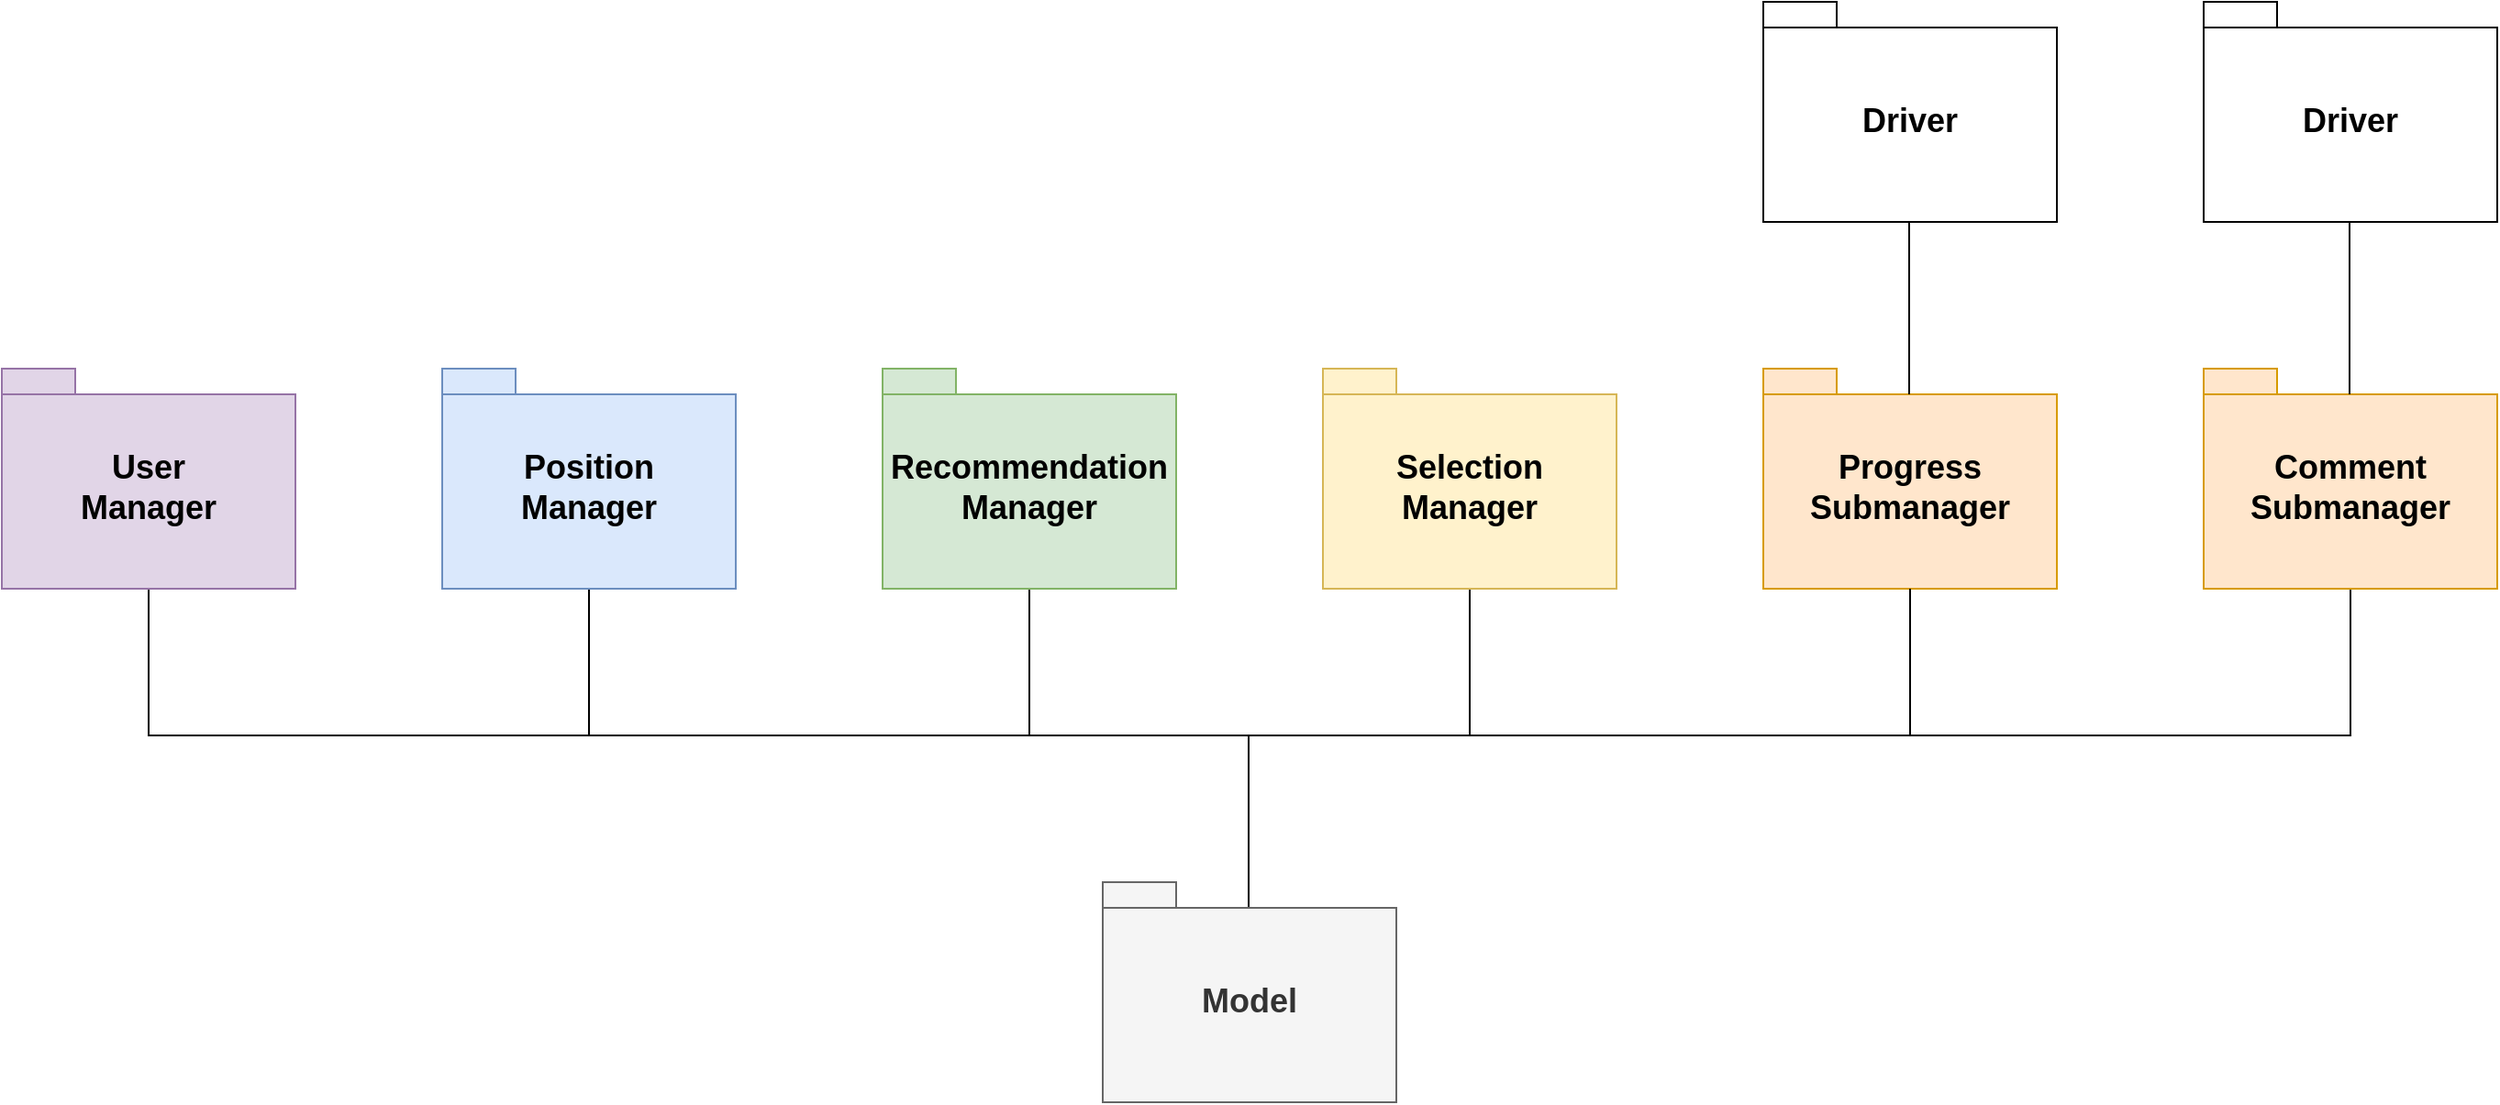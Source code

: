 <mxfile version="26.0.3">
  <diagram name="Pagina-1" id="yf-BKiDXQhI0jdjFcKZS">
    <mxGraphModel grid="1" page="1" gridSize="10" guides="1" tooltips="1" connect="1" arrows="1" fold="1" pageScale="1" pageWidth="1654" pageHeight="1169" math="0" shadow="0">
      <root>
        <mxCell id="0" />
        <mxCell id="1" parent="0" />
        <mxCell id="AB3pLkW4E-lYDSC-gbSm-13" style="edgeStyle=orthogonalEdgeStyle;rounded=0;orthogonalLoop=1;jettySize=auto;html=1;exitX=0.497;exitY=0.115;exitDx=0;exitDy=0;exitPerimeter=0;endArrow=none;endFill=0;" edge="1" parent="1" source="BojsAb8yuSy9c4oE_wHq-1" target="AB3pLkW4E-lYDSC-gbSm-8">
          <mxGeometry relative="1" as="geometry">
            <Array as="points">
              <mxPoint x="719" y="440" />
              <mxPoint x="1320" y="440" />
            </Array>
          </mxGeometry>
        </mxCell>
        <mxCell id="BojsAb8yuSy9c4oE_wHq-1" value="Model" style="shape=folder;fontStyle=1;spacingTop=10;tabWidth=40;tabHeight=14;tabPosition=left;html=1;whiteSpace=wrap;color=#808080;fontSize=18;fillColor=#f5f5f5;fontColor=#333333;strokeColor=#666666;" vertex="1" parent="1">
          <mxGeometry x="640" y="520" width="160" height="120" as="geometry" />
        </mxCell>
        <mxCell id="BojsAb8yuSy9c4oE_wHq-4" value="" style="endArrow=none;html=1;rounded=0;entryX=0.5;entryY=1;entryDx=0;entryDy=0;entryPerimeter=0;fontSize=18;" edge="1" parent="1">
          <mxGeometry width="50" height="50" relative="1" as="geometry">
            <mxPoint x="720" y="440" as="sourcePoint" />
            <mxPoint x="600" y="360" as="targetPoint" />
            <Array as="points">
              <mxPoint x="600" y="440" />
            </Array>
          </mxGeometry>
        </mxCell>
        <mxCell id="BojsAb8yuSy9c4oE_wHq-5" value="" style="endArrow=none;html=1;rounded=0;entryX=0.5;entryY=1;entryDx=0;entryDy=0;entryPerimeter=0;fontSize=18;" edge="1" parent="1">
          <mxGeometry width="50" height="50" relative="1" as="geometry">
            <mxPoint x="720" y="440" as="sourcePoint" />
            <mxPoint x="840" y="360" as="targetPoint" />
            <Array as="points">
              <mxPoint x="840" y="440" />
            </Array>
          </mxGeometry>
        </mxCell>
        <mxCell id="BojsAb8yuSy9c4oE_wHq-7" value="" style="endArrow=none;html=1;rounded=0;entryX=0.5;entryY=1;entryDx=0;entryDy=0;entryPerimeter=0;fontSize=18;" edge="1" parent="1">
          <mxGeometry width="50" height="50" relative="1" as="geometry">
            <mxPoint x="360" y="440" as="sourcePoint" />
            <mxPoint x="120" y="360" as="targetPoint" />
            <Array as="points">
              <mxPoint x="120" y="440" />
            </Array>
          </mxGeometry>
        </mxCell>
        <mxCell id="BojsAb8yuSy9c4oE_wHq-12" value="" style="endArrow=none;html=1;rounded=0;fontSize=18;" edge="1" parent="1">
          <mxGeometry width="50" height="50" relative="1" as="geometry">
            <mxPoint x="360" y="440" as="sourcePoint" />
            <mxPoint x="600" y="440" as="targetPoint" />
          </mxGeometry>
        </mxCell>
        <mxCell id="WuDzu2CmWsdD6GYqzCf2-1" value="" style="endArrow=none;html=1;rounded=0;entryX=0.5;entryY=1;entryDx=0;entryDy=0;entryPerimeter=0;fontSize=18;" edge="1" parent="1">
          <mxGeometry width="50" height="50" relative="1" as="geometry">
            <mxPoint x="480" y="440" as="sourcePoint" />
            <mxPoint x="360" y="360" as="targetPoint" />
            <Array as="points">
              <mxPoint x="360" y="440" />
            </Array>
          </mxGeometry>
        </mxCell>
        <mxCell id="AB3pLkW4E-lYDSC-gbSm-2" value="Position&lt;div&gt;Manager&lt;/div&gt;" style="shape=folder;fontStyle=1;spacingTop=10;tabWidth=40;tabHeight=14;tabPosition=left;html=1;whiteSpace=wrap;color=#808080;fontSize=18;fillColor=#dae8fc;strokeColor=#6c8ebf;" vertex="1" parent="1">
          <mxGeometry x="280" y="240" width="160" height="120" as="geometry" />
        </mxCell>
        <mxCell id="AB3pLkW4E-lYDSC-gbSm-3" value="Recommendation Manager" style="shape=folder;fontStyle=1;spacingTop=10;tabWidth=40;tabHeight=14;tabPosition=left;html=1;whiteSpace=wrap;color=#808080;fontSize=18;fillColor=#d5e8d4;strokeColor=#82b366;" vertex="1" parent="1">
          <mxGeometry x="520" y="240" width="160" height="120" as="geometry" />
        </mxCell>
        <mxCell id="AB3pLkW4E-lYDSC-gbSm-4" value="Selection Manager" style="shape=folder;fontStyle=1;spacingTop=10;tabWidth=40;tabHeight=14;tabPosition=left;html=1;whiteSpace=wrap;color=#808080;fontSize=18;fillColor=#fff2cc;strokeColor=#d6b656;" vertex="1" parent="1">
          <mxGeometry x="760" y="240" width="160" height="120" as="geometry" />
        </mxCell>
        <mxCell id="AB3pLkW4E-lYDSC-gbSm-5" value="User&lt;div&gt;Manager&lt;/div&gt;" style="shape=folder;fontStyle=1;spacingTop=10;tabWidth=40;tabHeight=14;tabPosition=left;html=1;whiteSpace=wrap;color=#808080;fontSize=18;fillColor=#e1d5e7;strokeColor=#9673a6;" vertex="1" parent="1">
          <mxGeometry x="40" y="240" width="160" height="120" as="geometry" />
        </mxCell>
        <mxCell id="AB3pLkW4E-lYDSC-gbSm-6" value="Driver" style="shape=folder;fontStyle=1;spacingTop=10;tabWidth=40;tabHeight=14;tabPosition=left;html=1;whiteSpace=wrap;fontSize=18;" vertex="1" parent="1">
          <mxGeometry x="1240" y="40" width="160" height="120" as="geometry" />
        </mxCell>
        <mxCell id="AB3pLkW4E-lYDSC-gbSm-7" value="Driver" style="shape=folder;fontStyle=1;spacingTop=10;tabWidth=40;tabHeight=14;tabPosition=left;html=1;whiteSpace=wrap;fontSize=18;" vertex="1" parent="1">
          <mxGeometry x="1000" y="40" width="160" height="120" as="geometry" />
        </mxCell>
        <mxCell id="AB3pLkW4E-lYDSC-gbSm-8" value="Comment&lt;div&gt;Submanager&lt;/div&gt;" style="shape=folder;fontStyle=1;spacingTop=10;tabWidth=40;tabHeight=14;tabPosition=left;html=1;whiteSpace=wrap;color=#808080;fontSize=18;fillColor=#ffe6cc;strokeColor=#d79b00;" vertex="1" parent="1">
          <mxGeometry x="1240" y="240" width="160" height="120" as="geometry" />
        </mxCell>
        <mxCell id="AB3pLkW4E-lYDSC-gbSm-9" value="Progress&lt;div&gt;Submanager&lt;/div&gt;" style="shape=folder;fontStyle=1;spacingTop=10;tabWidth=40;tabHeight=14;tabPosition=left;html=1;whiteSpace=wrap;color=#808080;fontSize=18;fillColor=#ffe6cc;strokeColor=#d79b00;" vertex="1" parent="1">
          <mxGeometry x="1000" y="240" width="160" height="120" as="geometry" />
        </mxCell>
        <mxCell id="AB3pLkW4E-lYDSC-gbSm-10" value="&lt;span style=&quot;caret-color: rgba(0, 0, 0, 0); color: rgba(0, 0, 0, 0); font-family: monospace; font-size: 0px; text-align: start; background-color: rgb(251, 251, 251);&quot;&gt;%3CmxGraphModel%3E%3Croot%3E%3CmxCell%20id%3D%220%22%2F%3E%3CmxCell%20id%3D%221%22%20parent%3D%220%22%2F%3E%3CmxCell%20id%3D%222%22%20value%3D%22%22%20style%3D%22endArrow%3Dnone%3Bhtml%3D1%3Brounded%3D0%3BentryX%3D0.5%3BentryY%3D1%3BentryDx%3D0%3BentryDy%3D0%3BentryPerimeter%3D0%3BexitX%3D0.498%3BexitY%3D0.117%3BexitDx%3D0%3BexitDy%3D0%3BexitPerimeter%3D0%3BfontSize%3D18%3B%22%20edge%3D%221%22%20parent%3D%221%22%3E%3CmxGeometry%20width%3D%2250%22%20height%3D%2250%22%20relative%3D%221%22%20as%3D%22geometry%22%3E%3CmxPoint%20x%3D%22359.5%22%20y%3D%22414%22%20as%3D%22sourcePoint%22%2F%3E%3CmxPoint%20x%3D%22359.5%22%20y%3D%22320%22%20as%3D%22targetPoint%22%2F%3E%3C%2FmxGeometry%3E%3C%2FmxCell%3E%3C%2Froot%3E%3C%2FmxGraphModel%3E&lt;/span&gt;" style="endArrow=none;html=1;rounded=0;entryX=0.5;entryY=1;entryDx=0;entryDy=0;entryPerimeter=0;exitX=0.498;exitY=0.117;exitDx=0;exitDy=0;exitPerimeter=0;fontSize=18;" edge="1" parent="1">
          <mxGeometry width="50" height="50" relative="1" as="geometry">
            <mxPoint x="1319.5" y="254" as="sourcePoint" />
            <mxPoint x="1319.5" y="160" as="targetPoint" />
          </mxGeometry>
        </mxCell>
        <mxCell id="AB3pLkW4E-lYDSC-gbSm-11" value="" style="endArrow=none;html=1;rounded=0;entryX=0.5;entryY=1;entryDx=0;entryDy=0;entryPerimeter=0;exitX=0.498;exitY=0.117;exitDx=0;exitDy=0;exitPerimeter=0;fontSize=18;" edge="1" parent="1">
          <mxGeometry width="50" height="50" relative="1" as="geometry">
            <mxPoint x="1079.5" y="254" as="sourcePoint" />
            <mxPoint x="1079.5" y="160" as="targetPoint" />
          </mxGeometry>
        </mxCell>
        <mxCell id="AB3pLkW4E-lYDSC-gbSm-15" style="edgeStyle=orthogonalEdgeStyle;rounded=0;orthogonalLoop=1;jettySize=auto;html=1;entryX=0.5;entryY=1;entryDx=0;entryDy=0;entryPerimeter=0;endArrow=none;endFill=0;" edge="1" parent="1" target="AB3pLkW4E-lYDSC-gbSm-9">
          <mxGeometry relative="1" as="geometry">
            <mxPoint x="720" y="440" as="sourcePoint" />
            <Array as="points">
              <mxPoint x="720" y="440" />
              <mxPoint x="1080" y="440" />
            </Array>
          </mxGeometry>
        </mxCell>
      </root>
    </mxGraphModel>
  </diagram>
</mxfile>
